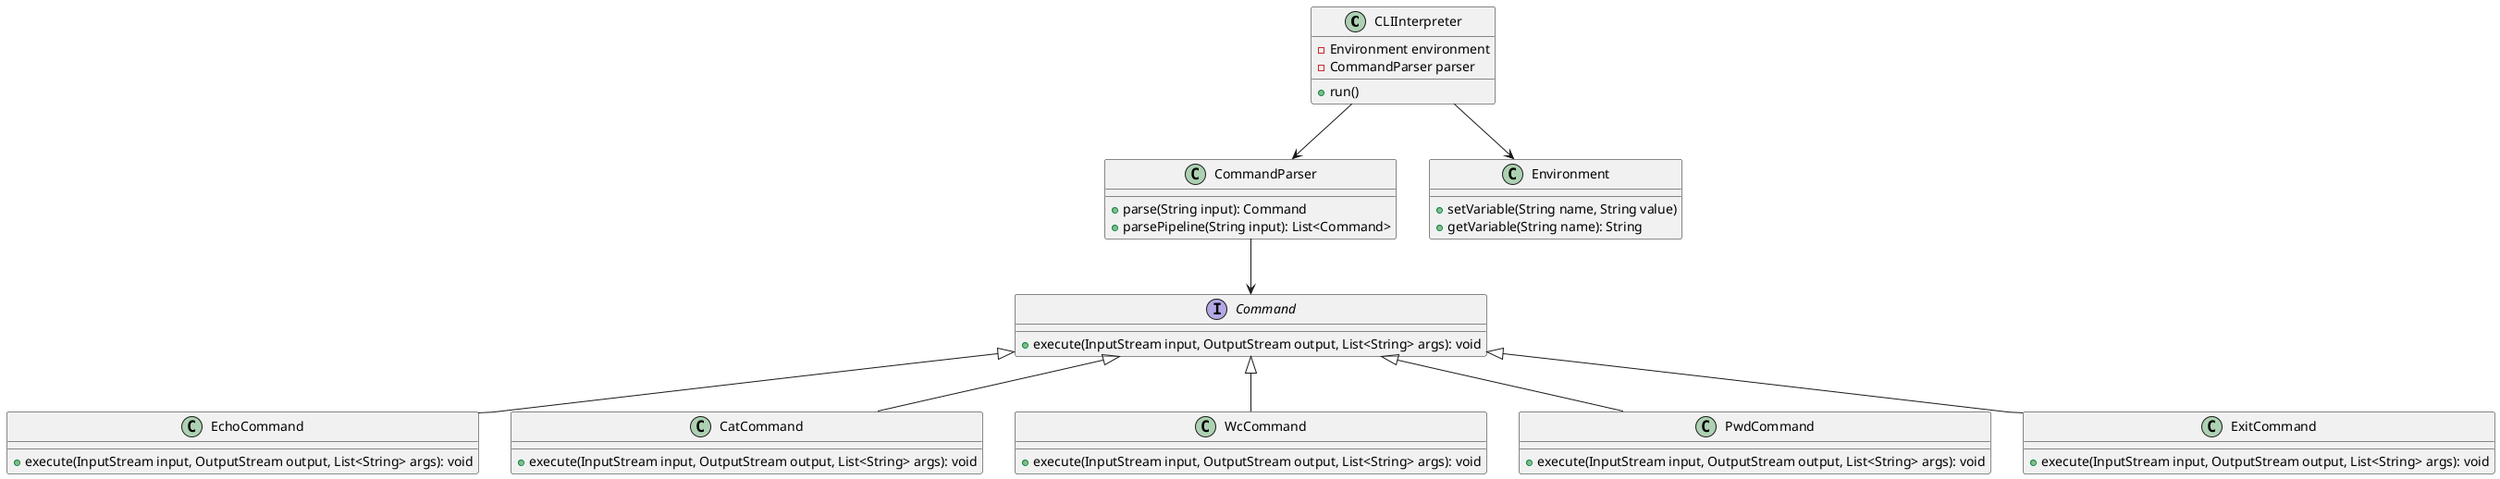 @startuml
class CLIInterpreter {
    - Environment environment
    - CommandParser parser
    + run()
}

class CommandParser {
    + parse(String input): Command
    + parsePipeline(String input): List<Command>
}

class Environment {
    + setVariable(String name, String value)
    + getVariable(String name): String
}

interface Command {
    + execute(InputStream input, OutputStream output, List<String> args): void
}

class EchoCommand {
    + execute(InputStream input, OutputStream output, List<String> args): void
}

class CatCommand {
    + execute(InputStream input, OutputStream output, List<String> args): void
}

class WcCommand {
    + execute(InputStream input, OutputStream output, List<String> args): void
}

class PwdCommand {
    + execute(InputStream input, OutputStream output, List<String> args): void
}

class ExitCommand {
    + execute(InputStream input, OutputStream output, List<String> args): void
}

CLIInterpreter --> CommandParser
CLIInterpreter --> Environment
CommandParser --> Command
Command <|-- EchoCommand
Command <|-- CatCommand
Command <|-- WcCommand
Command <|-- PwdCommand
Command <|-- ExitCommand

@enduml
